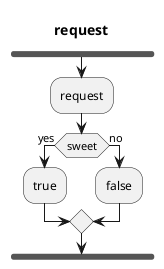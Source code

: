 @startuml
title request 
fork
:request;
if (sweet) is (yes) then
  :true;
else (no)
  :false;
endif
@enduml
